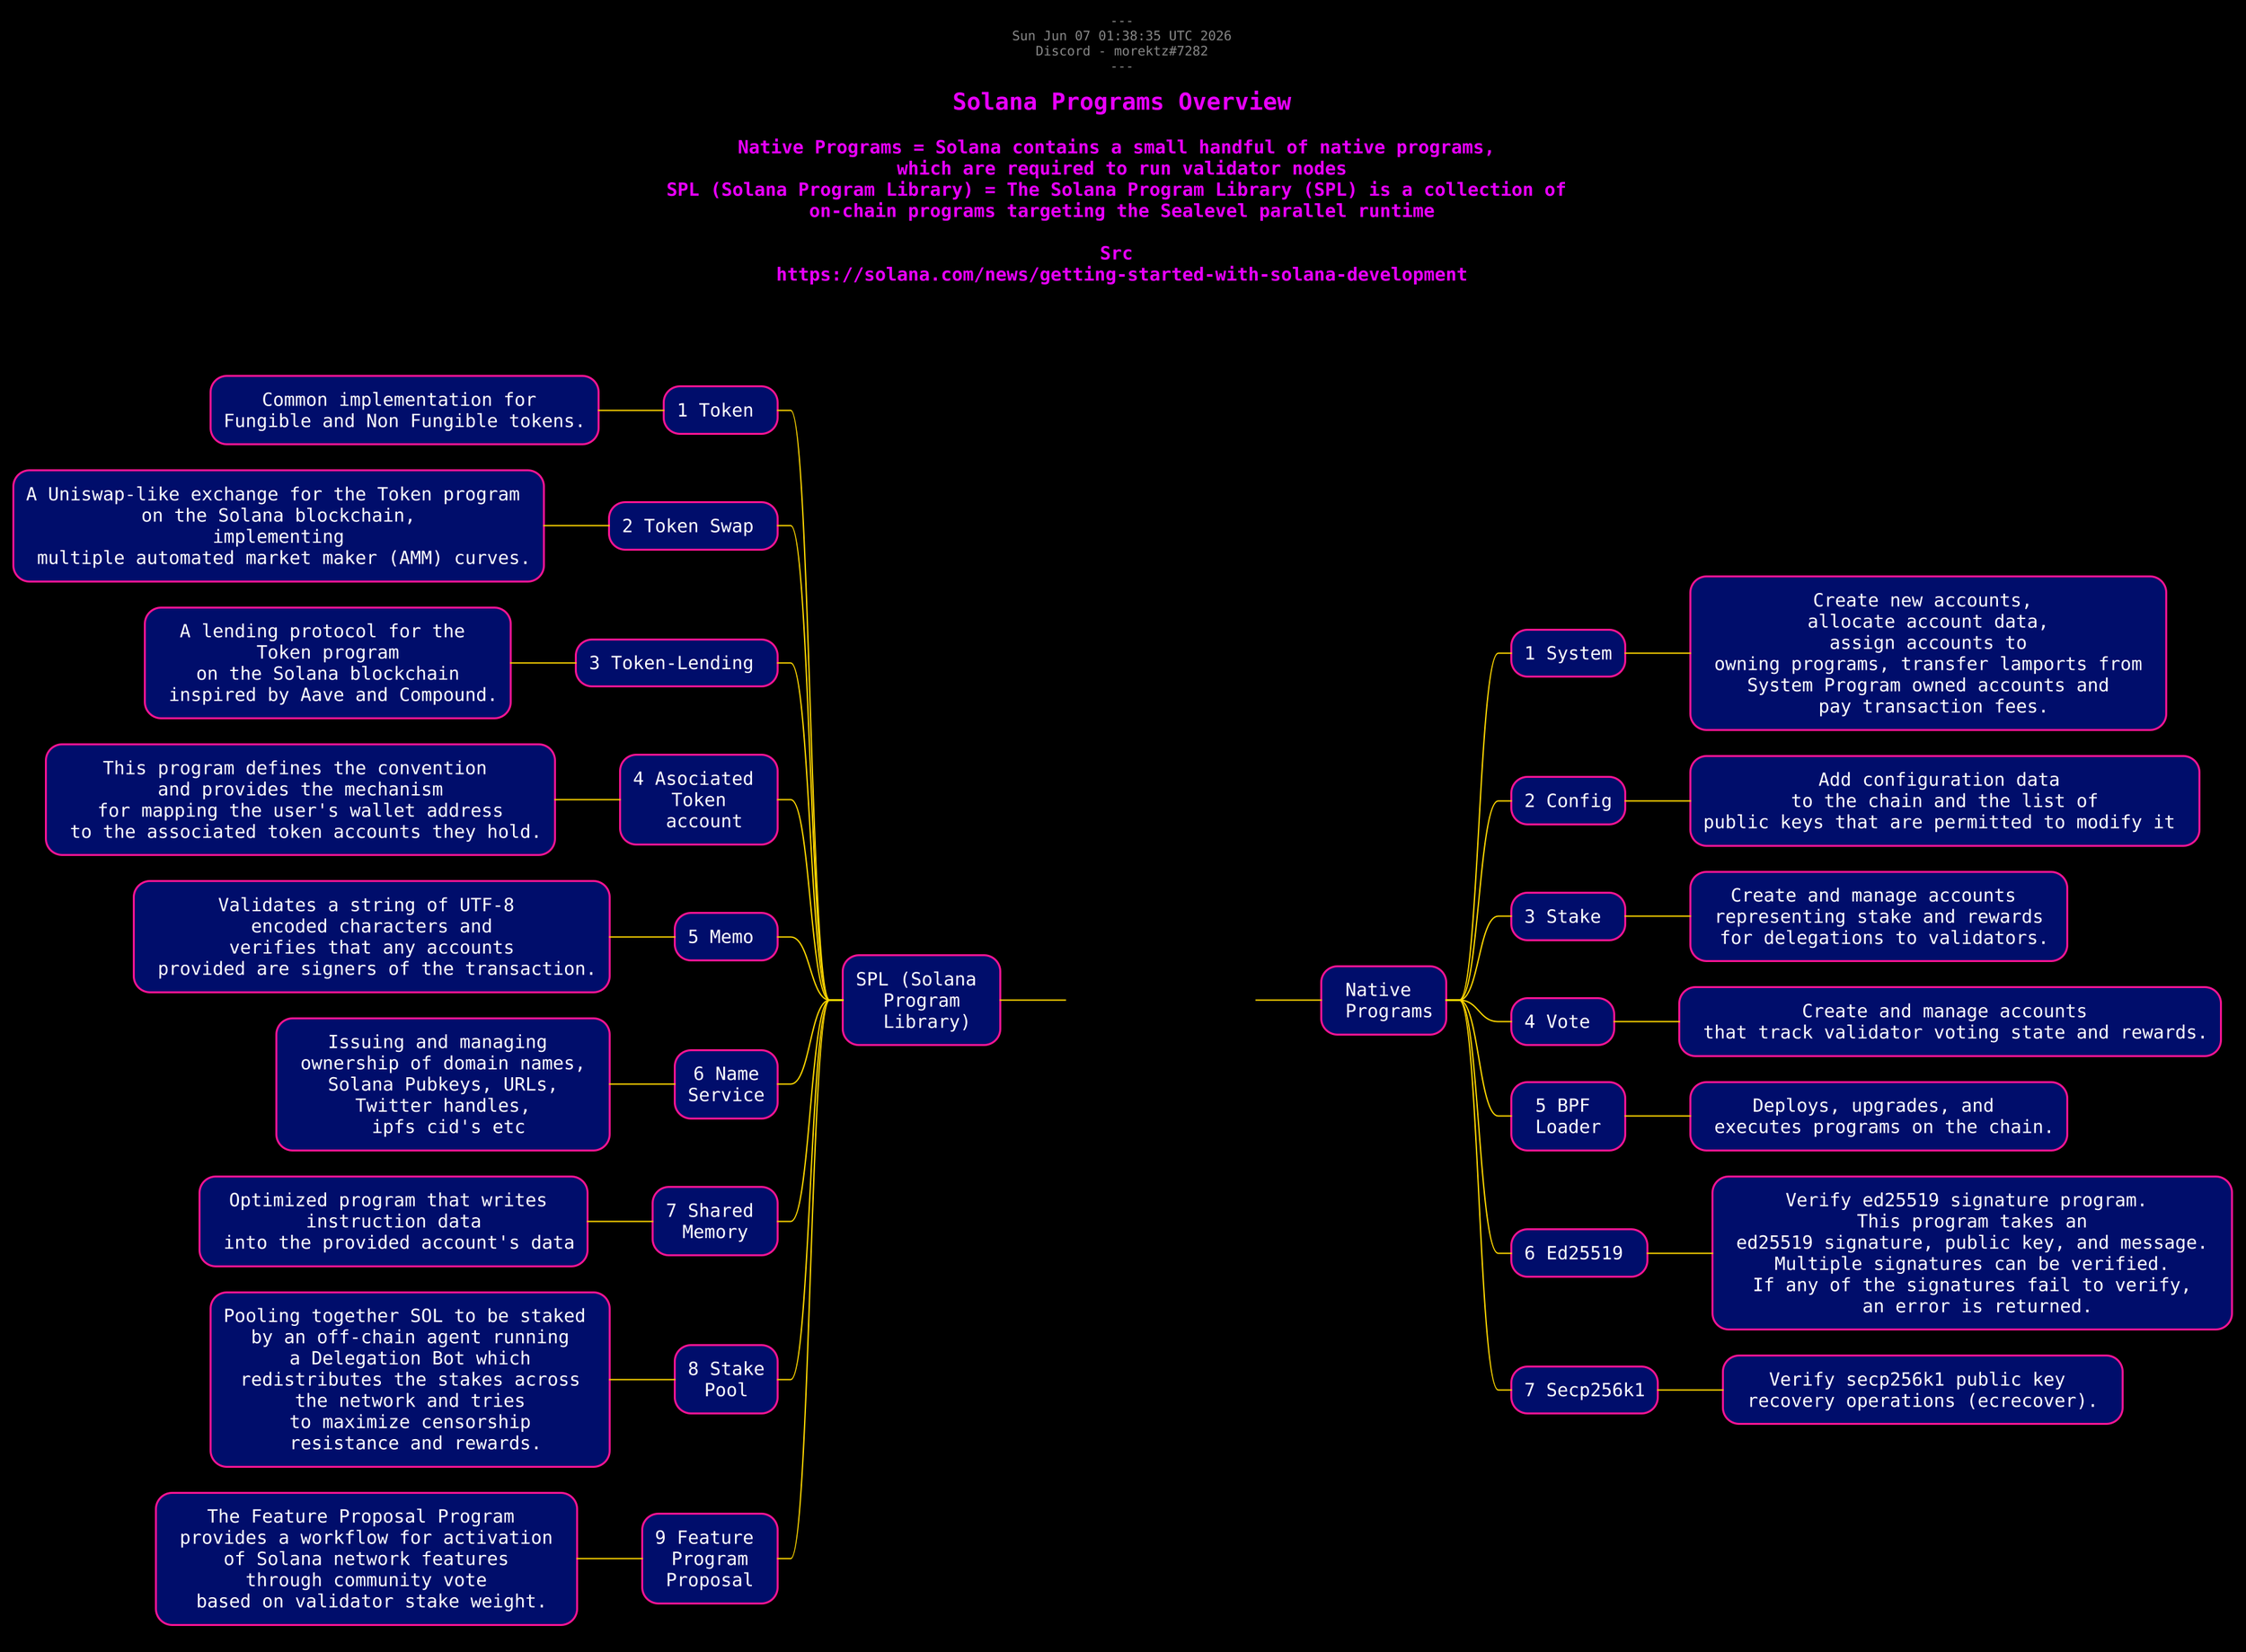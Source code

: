 @startmindmap

/' 
This is based off this article 
https://solana.com/news/getting-started-with-solana-development
This generates the stuff mentioned in the above link
'/
 
' Scaling - size 
scale 2

' Styling

skinparam {
    DefaultTextAlignment Center
    DefaultFontName Monospaced
    ArrowColor Black
    backgroundColor Black
    TitleFontColor E900FF
    Shadowing False
}

' Styling section 

<style>

'Root Note

' Node means all the boxes 
node {
    BackgroundColor 000D6B
    FontColor White
    LineColor Deeppink
}

rootNode {
    FontColor Magenta
    BackgroundColor Black
    LineColor Black
}
arrow {
    LineColor Gold
}

</style>


header 
---
%date()
Discord - morektz#7282
---
end header 

title 
= Solana Programs Overview 

Native Programs = Solana contains a small handful of native programs, 
which are required to run validator nodes
SPL (Solana Program Library) = The Solana Program Library (SPL) is a collection of 
on-chain programs targeting the Sealevel parallel runtime

Src 
https://solana.com/news/getting-started-with-solana-development



end title 




+ <img:sl.png>

++ Native \n Programs
+++ 1 System
++++ Create new accounts, \n allocate account data, \n assign accounts to \n owning programs, transfer lamports from \n System Program owned accounts and \n pay transaction fees.
+++ 2 Config
++++ Add configuration data \n to the chain and the list of \npublic keys that are permitted to modify it 
+++ 3 Stake 
++++ Create and manage accounts \n representing stake and rewards \n for delegations to validators.
+++ 4 Vote 
++++ Create and manage accounts \n that track validator voting state and rewards.
+++ 5 BPF \n Loader 
++++ Deploys, upgrades, and \n executes programs on the chain.
+++ 6 Ed25519 
++++ Verify ed25519 signature program. \n This program takes an \n ed25519 signature, public key, and message. \n Multiple signatures can be verified. \n If any of the signatures fail to verify, \n an error is returned.
+++ 7 Secp256k1
++++ Verify secp256k1 public key \n recovery operations (ecrecover). 

-- SPL (Solana \n Program \n Library)
--- 1 Token 
---- Common implementation for \nFungible and Non Fungible tokens.
--- 2 Token Swap 
---- A Uniswap-like exchange for the Token program \n on the Solana blockchain, \n implementing \n multiple automated market maker (AMM) curves.
--- 3 Token-Lending 
---- A lending protocol for the \n Token program \n on the Solana blockchain \n inspired by Aave and Compound.
--- 4 Asociated \n Token \n account
---- This program defines the convention \n and provides the mechanism \n for mapping the user's wallet address \n to the associated token accounts they hold.
--- 5 Memo 
---- Validates a string of UTF-8 \n encoded characters and \n verifies that any accounts \n provided are signers of the transaction.
--- 6 Name\nService
---- Issuing and managing \n ownership of domain names, \n Solana Pubkeys, URLs, \n Twitter handles, \n ipfs cid's etc
--- 7 Shared \n Memory 
---- Optimized program that writes \n instruction data \n into the provided account's data
--- 8 Stake\nPool
---- Pooling together SOL to be staked \n by an off-chain agent running \n a Delegation Bot which \n redistributes the stakes across \n the network and tries \n to maximize censorship \n resistance and rewards.
--- 9 Feature \n Program \n Proposal 
---- The Feature Proposal Program \n provides a workflow for activation \n of Solana network features \n through community vote \n based on validator stake weight.
@endmindmap
